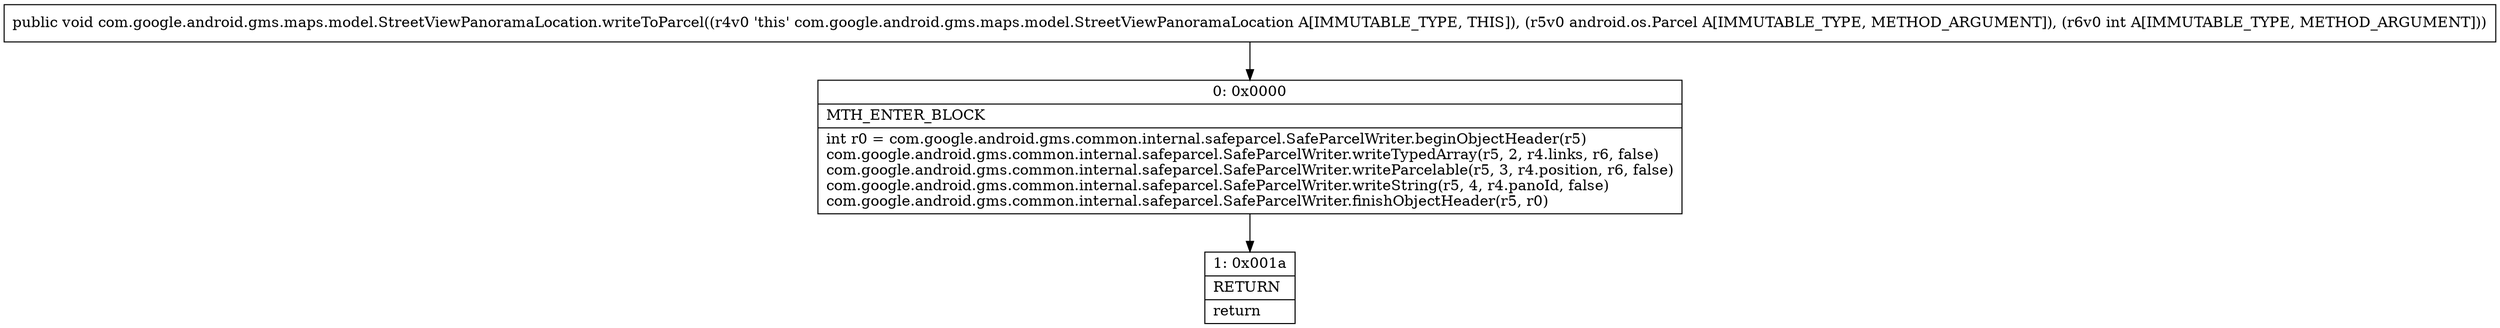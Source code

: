 digraph "CFG forcom.google.android.gms.maps.model.StreetViewPanoramaLocation.writeToParcel(Landroid\/os\/Parcel;I)V" {
Node_0 [shape=record,label="{0\:\ 0x0000|MTH_ENTER_BLOCK\l|int r0 = com.google.android.gms.common.internal.safeparcel.SafeParcelWriter.beginObjectHeader(r5)\lcom.google.android.gms.common.internal.safeparcel.SafeParcelWriter.writeTypedArray(r5, 2, r4.links, r6, false)\lcom.google.android.gms.common.internal.safeparcel.SafeParcelWriter.writeParcelable(r5, 3, r4.position, r6, false)\lcom.google.android.gms.common.internal.safeparcel.SafeParcelWriter.writeString(r5, 4, r4.panoId, false)\lcom.google.android.gms.common.internal.safeparcel.SafeParcelWriter.finishObjectHeader(r5, r0)\l}"];
Node_1 [shape=record,label="{1\:\ 0x001a|RETURN\l|return\l}"];
MethodNode[shape=record,label="{public void com.google.android.gms.maps.model.StreetViewPanoramaLocation.writeToParcel((r4v0 'this' com.google.android.gms.maps.model.StreetViewPanoramaLocation A[IMMUTABLE_TYPE, THIS]), (r5v0 android.os.Parcel A[IMMUTABLE_TYPE, METHOD_ARGUMENT]), (r6v0 int A[IMMUTABLE_TYPE, METHOD_ARGUMENT])) }"];
MethodNode -> Node_0;
Node_0 -> Node_1;
}

